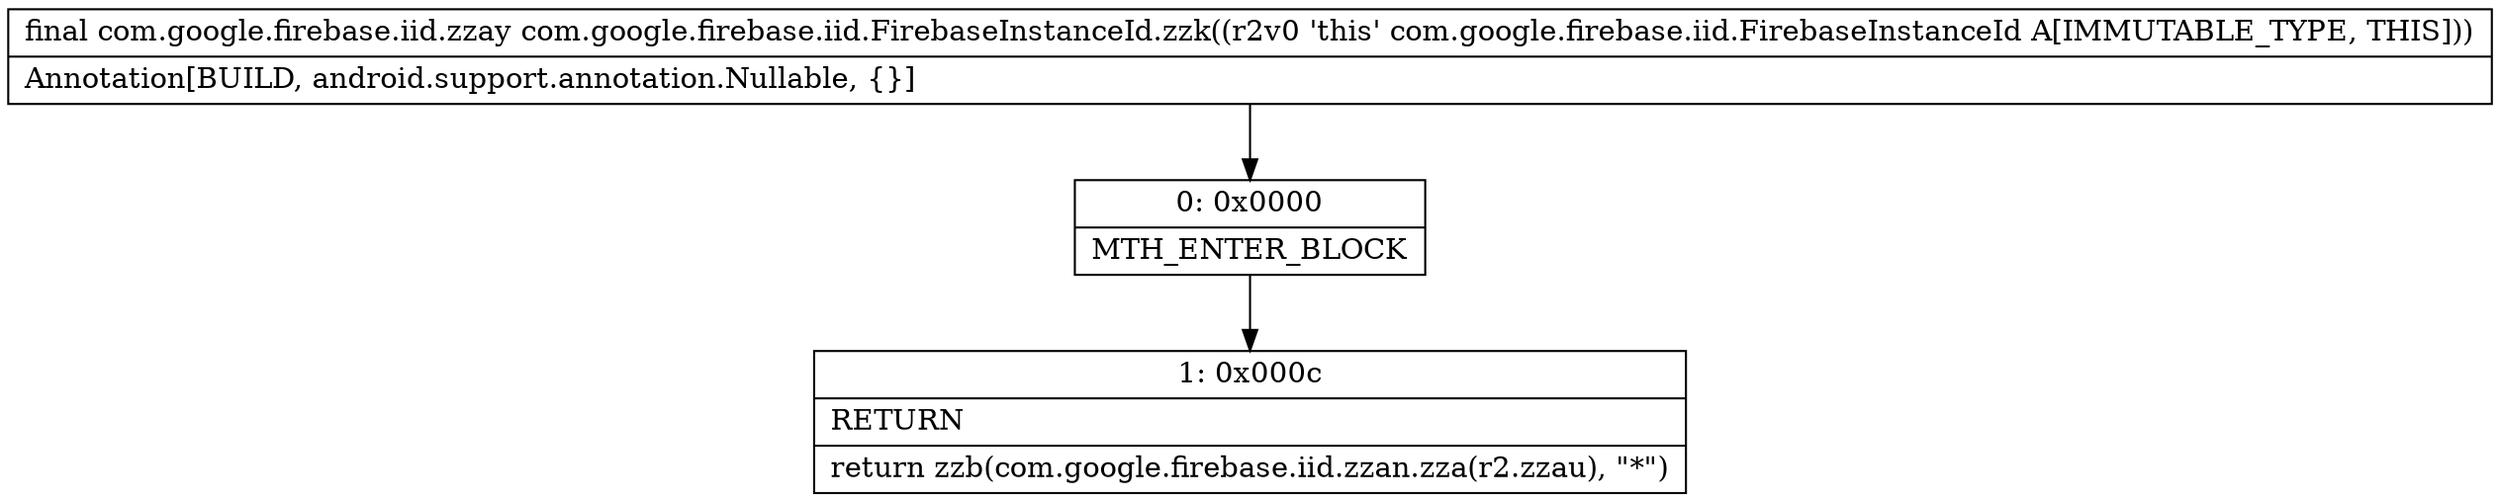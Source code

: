 digraph "CFG forcom.google.firebase.iid.FirebaseInstanceId.zzk()Lcom\/google\/firebase\/iid\/zzay;" {
Node_0 [shape=record,label="{0\:\ 0x0000|MTH_ENTER_BLOCK\l}"];
Node_1 [shape=record,label="{1\:\ 0x000c|RETURN\l|return zzb(com.google.firebase.iid.zzan.zza(r2.zzau), \"*\")\l}"];
MethodNode[shape=record,label="{final com.google.firebase.iid.zzay com.google.firebase.iid.FirebaseInstanceId.zzk((r2v0 'this' com.google.firebase.iid.FirebaseInstanceId A[IMMUTABLE_TYPE, THIS]))  | Annotation[BUILD, android.support.annotation.Nullable, \{\}]\l}"];
MethodNode -> Node_0;
Node_0 -> Node_1;
}

